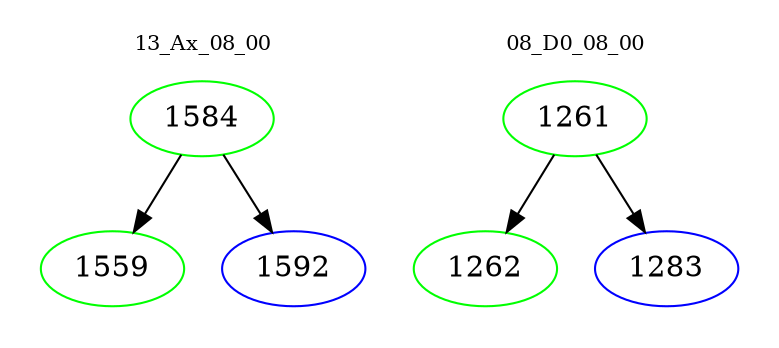 digraph{
subgraph cluster_0 {
color = white
label = "13_Ax_08_00";
fontsize=10;
T0_1584 [label="1584", color="green"]
T0_1584 -> T0_1559 [color="black"]
T0_1559 [label="1559", color="green"]
T0_1584 -> T0_1592 [color="black"]
T0_1592 [label="1592", color="blue"]
}
subgraph cluster_1 {
color = white
label = "08_D0_08_00";
fontsize=10;
T1_1261 [label="1261", color="green"]
T1_1261 -> T1_1262 [color="black"]
T1_1262 [label="1262", color="green"]
T1_1261 -> T1_1283 [color="black"]
T1_1283 [label="1283", color="blue"]
}
}
